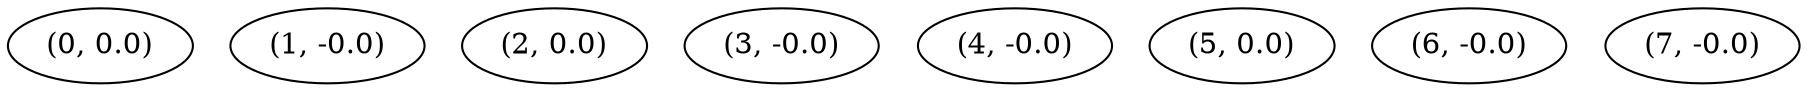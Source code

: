 digraph {
    0 [ label = "(0, 0.0)" ]
    1 [ label = "(1, -0.0)" ]
    2 [ label = "(2, 0.0)" ]
    3 [ label = "(3, -0.0)" ]
    4 [ label = "(4, -0.0)" ]
    5 [ label = "(5, 0.0)" ]
    6 [ label = "(6, -0.0)" ]
    7 [ label = "(7, -0.0)" ]
}

